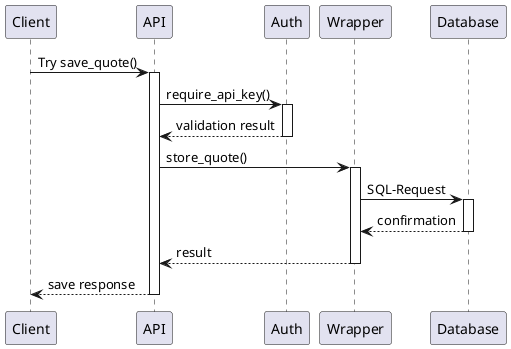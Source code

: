 @startuml runtime-save-quote
participant "Client" as client
participant "API" as api
participant "Auth" as auth
participant "Wrapper" as wrapper
participant "Database" as db

client -> api: Try save_quote()
activate api

api -> auth: require_api_key()
activate auth
auth --> api: validation result
deactivate auth

api -> wrapper: store_quote()
activate wrapper

wrapper -> db: SQL-Request
activate db
db --> wrapper: confirmation
deactivate db

wrapper --> api: result
deactivate wrapper

api --> client: save response
deactivate api
@enduml
